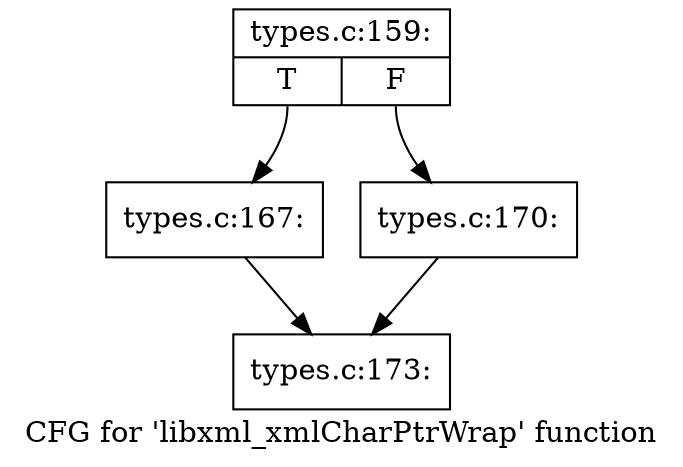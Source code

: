 digraph "CFG for 'libxml_xmlCharPtrWrap' function" {
	label="CFG for 'libxml_xmlCharPtrWrap' function";

	Node0x43332a0 [shape=record,label="{types.c:159:|{<s0>T|<s1>F}}"];
	Node0x43332a0:s0 -> Node0x4332f60;
	Node0x43332a0:s1 -> Node0x4332fb0;
	Node0x4332f60 [shape=record,label="{types.c:167:}"];
	Node0x4332f60 -> Node0x4333520;
	Node0x4332fb0 [shape=record,label="{types.c:170:}"];
	Node0x4332fb0 -> Node0x4333520;
	Node0x4333520 [shape=record,label="{types.c:173:}"];
}
